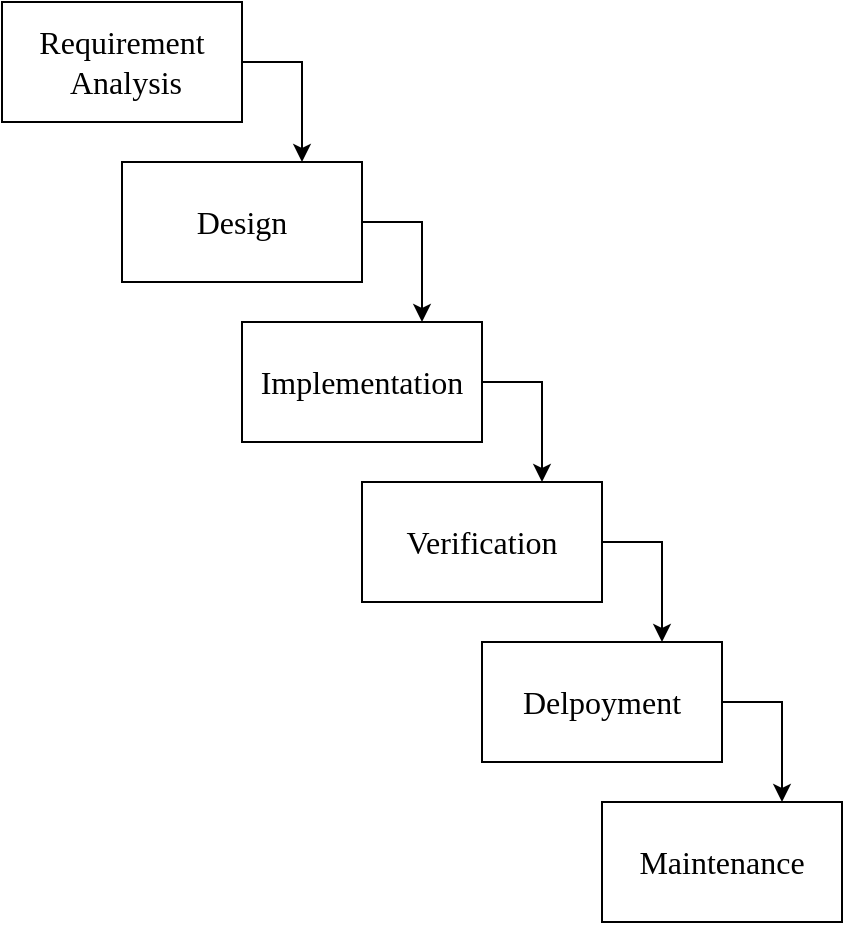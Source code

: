 <mxfile version="20.3.0" type="device"><diagram id="P-rRPTLd4qUXmWY7jPGQ" name="Page-1"><mxGraphModel dx="981" dy="597" grid="1" gridSize="10" guides="1" tooltips="1" connect="1" arrows="1" fold="1" page="1" pageScale="1" pageWidth="850" pageHeight="1100" math="0" shadow="0"><root><mxCell id="0"/><mxCell id="1" parent="0"/><mxCell id="FeNwfsOkUPfDE7IB-389-12" style="edgeStyle=orthogonalEdgeStyle;rounded=0;orthogonalLoop=1;jettySize=auto;html=1;entryX=0.75;entryY=0;entryDx=0;entryDy=0;fontFamily=Times New Roman;fontSize=16;" edge="1" parent="1" source="FeNwfsOkUPfDE7IB-389-1" target="FeNwfsOkUPfDE7IB-389-2"><mxGeometry relative="1" as="geometry"><Array as="points"><mxPoint x="230" y="90"/></Array></mxGeometry></mxCell><mxCell id="FeNwfsOkUPfDE7IB-389-1" value="Requirement&lt;br style=&quot;font-size: 16px;&quot;&gt;&amp;nbsp;Analysis" style="rounded=0;whiteSpace=wrap;html=1;fillColor=none;fontFamily=Times New Roman;fontSize=16;" vertex="1" parent="1"><mxGeometry x="80" y="60" width="120" height="60" as="geometry"/></mxCell><mxCell id="FeNwfsOkUPfDE7IB-389-13" style="edgeStyle=orthogonalEdgeStyle;rounded=0;orthogonalLoop=1;jettySize=auto;html=1;exitX=1;exitY=0.5;exitDx=0;exitDy=0;entryX=0.75;entryY=0;entryDx=0;entryDy=0;fontFamily=Times New Roman;fontSize=16;" edge="1" parent="1" source="FeNwfsOkUPfDE7IB-389-2" target="FeNwfsOkUPfDE7IB-389-3"><mxGeometry relative="1" as="geometry"/></mxCell><mxCell id="FeNwfsOkUPfDE7IB-389-2" value="Design" style="rounded=0;whiteSpace=wrap;html=1;fillColor=none;fontFamily=Times New Roman;fontSize=16;" vertex="1" parent="1"><mxGeometry x="140" y="140" width="120" height="60" as="geometry"/></mxCell><mxCell id="FeNwfsOkUPfDE7IB-389-14" style="edgeStyle=orthogonalEdgeStyle;rounded=0;orthogonalLoop=1;jettySize=auto;html=1;exitX=1;exitY=0.5;exitDx=0;exitDy=0;entryX=0.75;entryY=0;entryDx=0;entryDy=0;fontFamily=Times New Roman;fontSize=16;" edge="1" parent="1" source="FeNwfsOkUPfDE7IB-389-3" target="FeNwfsOkUPfDE7IB-389-4"><mxGeometry relative="1" as="geometry"/></mxCell><mxCell id="FeNwfsOkUPfDE7IB-389-3" value="Implementation" style="rounded=0;whiteSpace=wrap;html=1;fillColor=none;fontFamily=Times New Roman;fontSize=16;" vertex="1" parent="1"><mxGeometry x="200" y="220" width="120" height="60" as="geometry"/></mxCell><mxCell id="FeNwfsOkUPfDE7IB-389-15" style="edgeStyle=orthogonalEdgeStyle;rounded=0;orthogonalLoop=1;jettySize=auto;html=1;exitX=1;exitY=0.5;exitDx=0;exitDy=0;entryX=0.75;entryY=0;entryDx=0;entryDy=0;fontFamily=Times New Roman;fontSize=16;" edge="1" parent="1" source="FeNwfsOkUPfDE7IB-389-4" target="FeNwfsOkUPfDE7IB-389-5"><mxGeometry relative="1" as="geometry"/></mxCell><mxCell id="FeNwfsOkUPfDE7IB-389-4" value="Verification" style="rounded=0;whiteSpace=wrap;html=1;fillColor=none;fontFamily=Times New Roman;fontSize=16;" vertex="1" parent="1"><mxGeometry x="260" y="300" width="120" height="60" as="geometry"/></mxCell><mxCell id="FeNwfsOkUPfDE7IB-389-16" style="edgeStyle=orthogonalEdgeStyle;rounded=0;orthogonalLoop=1;jettySize=auto;html=1;exitX=1;exitY=0.5;exitDx=0;exitDy=0;entryX=0.75;entryY=0;entryDx=0;entryDy=0;fontFamily=Times New Roman;fontSize=16;" edge="1" parent="1" source="FeNwfsOkUPfDE7IB-389-5" target="FeNwfsOkUPfDE7IB-389-11"><mxGeometry relative="1" as="geometry"/></mxCell><mxCell id="FeNwfsOkUPfDE7IB-389-5" value="Delpoyment" style="rounded=0;whiteSpace=wrap;html=1;fillColor=none;fontFamily=Times New Roman;fontSize=16;" vertex="1" parent="1"><mxGeometry x="320" y="380" width="120" height="60" as="geometry"/></mxCell><mxCell id="FeNwfsOkUPfDE7IB-389-11" value="Maintenance" style="rounded=0;whiteSpace=wrap;html=1;fillColor=none;fontFamily=Times New Roman;fontSize=16;" vertex="1" parent="1"><mxGeometry x="380" y="460" width="120" height="60" as="geometry"/></mxCell></root></mxGraphModel></diagram></mxfile>